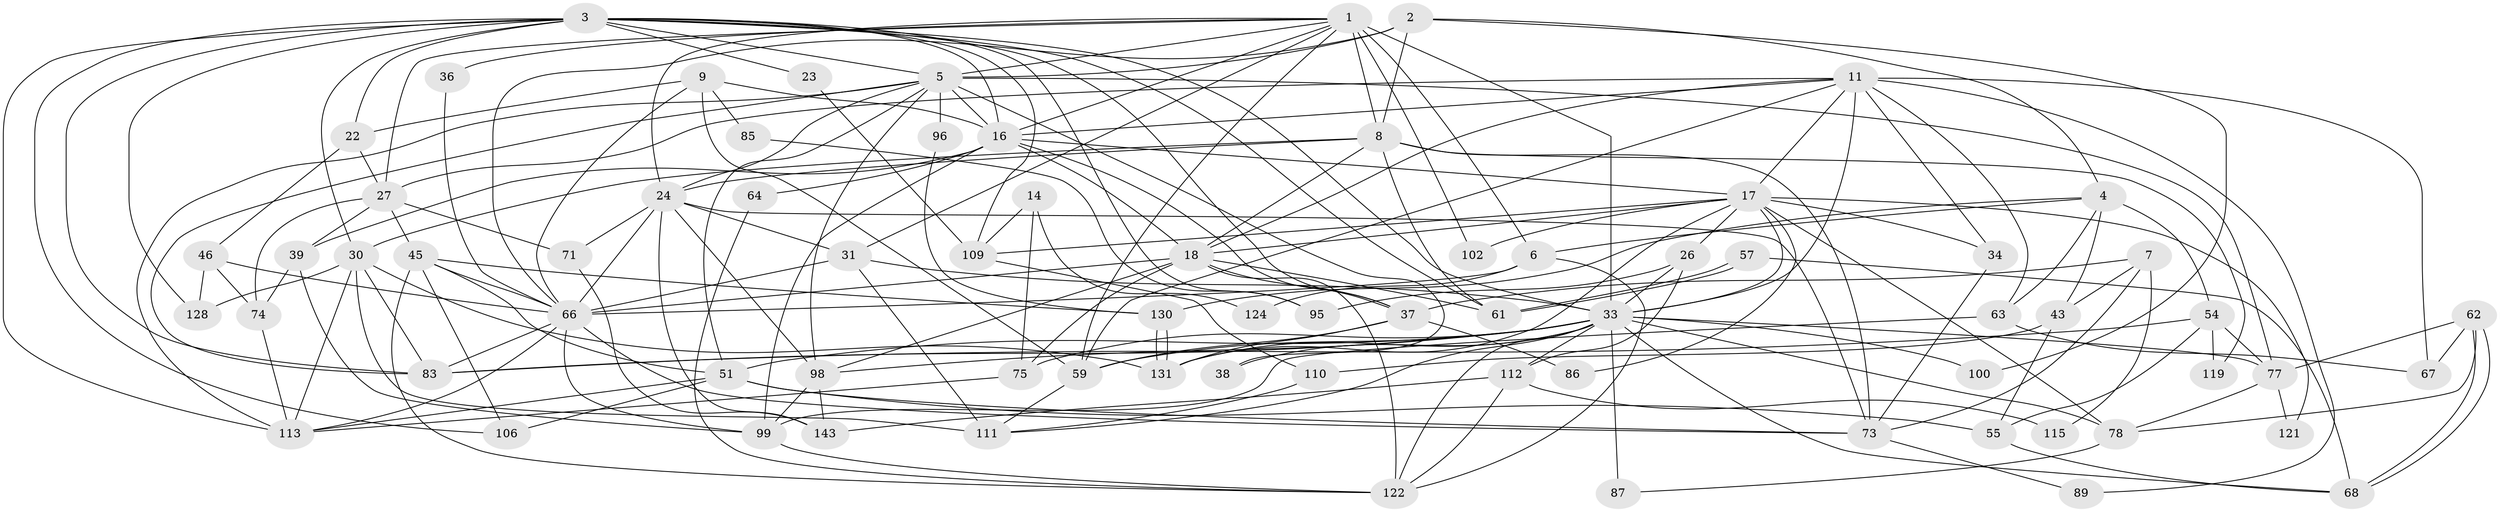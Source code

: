 // original degree distribution, {3: 0.2684563758389262, 7: 0.040268456375838924, 2: 0.15436241610738255, 5: 0.15436241610738255, 4: 0.2550335570469799, 6: 0.10738255033557047, 8: 0.013422818791946308, 9: 0.006711409395973154}
// Generated by graph-tools (version 1.1) at 2025/15/03/09/25 04:15:18]
// undirected, 74 vertices, 197 edges
graph export_dot {
graph [start="1"]
  node [color=gray90,style=filled];
  1 [super="+21+12"];
  2 [super="+69"];
  3 [super="+15+19"];
  4 [super="+76"];
  5 [super="+28+25"];
  6 [super="+144"];
  7;
  8 [super="+44+10"];
  9 [super="+58+40+140"];
  11 [super="+49"];
  14;
  16 [super="+20"];
  17 [super="+84+92"];
  18 [super="+65+142"];
  22 [super="+32"];
  23;
  24 [super="+42+56"];
  26 [super="+35"];
  27 [super="+126+53"];
  30 [super="+94"];
  31 [super="+91+125"];
  33 [super="+146+47+116"];
  34;
  36;
  37 [super="+147"];
  38;
  39 [super="+103"];
  43 [super="+48"];
  45 [super="+93"];
  46;
  51 [super="+81"];
  54;
  55;
  57;
  59 [super="+107+79"];
  61;
  62;
  63 [super="+108"];
  64;
  66 [super="+118+120+105"];
  67;
  68;
  71;
  73 [super="+114"];
  74;
  75;
  77 [super="+139+132"];
  78 [super="+129"];
  83 [super="+145"];
  85;
  86;
  87;
  89;
  95;
  96;
  98 [super="+135"];
  99;
  100;
  102;
  106;
  109;
  110;
  111;
  112 [super="+141"];
  113;
  115;
  119;
  121;
  122;
  124;
  128;
  130;
  131 [super="+138"];
  143;
  1 -- 8 [weight=2];
  1 -- 24;
  1 -- 16 [weight=2];
  1 -- 27;
  1 -- 5;
  1 -- 33 [weight=4];
  1 -- 36;
  1 -- 6;
  1 -- 102;
  1 -- 59;
  1 -- 31;
  2 -- 100;
  2 -- 4;
  2 -- 8;
  2 -- 5;
  2 -- 66;
  3 -- 16;
  3 -- 22 [weight=2];
  3 -- 83;
  3 -- 109;
  3 -- 5;
  3 -- 128;
  3 -- 37;
  3 -- 23;
  3 -- 30 [weight=2];
  3 -- 33;
  3 -- 106;
  3 -- 113;
  3 -- 61;
  3 -- 95;
  4 -- 63;
  4 -- 130;
  4 -- 6;
  4 -- 54;
  4 -- 43 [weight=2];
  5 -- 16;
  5 -- 77 [weight=2];
  5 -- 96;
  5 -- 38;
  5 -- 83;
  5 -- 98;
  5 -- 113;
  5 -- 51;
  5 -- 24;
  6 -- 122;
  6 -- 124;
  6 -- 66;
  7 -- 115;
  7 -- 37;
  7 -- 73;
  7 -- 43;
  8 -- 61;
  8 -- 119;
  8 -- 24;
  8 -- 73;
  8 -- 30;
  8 -- 18;
  9 -- 85 [weight=2];
  9 -- 59 [weight=2];
  9 -- 66;
  9 -- 22;
  9 -- 16;
  11 -- 34;
  11 -- 18;
  11 -- 63;
  11 -- 17;
  11 -- 33 [weight=3];
  11 -- 67;
  11 -- 89;
  11 -- 27;
  11 -- 16;
  11 -- 59;
  14 -- 75;
  14 -- 109;
  14 -- 124;
  16 -- 39;
  16 -- 64;
  16 -- 99;
  16 -- 37;
  16 -- 17;
  16 -- 18;
  17 -- 86;
  17 -- 34;
  17 -- 102;
  17 -- 121;
  17 -- 109 [weight=2];
  17 -- 78 [weight=2];
  17 -- 26;
  17 -- 131;
  17 -- 18 [weight=2];
  17 -- 33 [weight=2];
  18 -- 61;
  18 -- 75;
  18 -- 66 [weight=2];
  18 -- 98;
  18 -- 37;
  18 -- 122;
  22 -- 46;
  22 -- 27;
  23 -- 109;
  24 -- 143;
  24 -- 98;
  24 -- 71;
  24 -- 31;
  24 -- 73;
  24 -- 66;
  26 -- 112;
  26 -- 33 [weight=2];
  26 -- 95;
  27 -- 74;
  27 -- 39;
  27 -- 71;
  27 -- 45;
  30 -- 111;
  30 -- 128;
  30 -- 113;
  30 -- 83;
  30 -- 131;
  31 -- 111 [weight=2];
  31 -- 66;
  31 -- 33;
  33 -- 83;
  33 -- 59;
  33 -- 131;
  33 -- 122;
  33 -- 77;
  33 -- 111;
  33 -- 51;
  33 -- 87 [weight=2];
  33 -- 98;
  33 -- 100;
  33 -- 68;
  33 -- 38;
  33 -- 75;
  33 -- 112;
  33 -- 78;
  34 -- 73;
  36 -- 66;
  37 -- 131;
  37 -- 86;
  37 -- 59;
  39 -- 74;
  39 -- 99;
  43 -- 55;
  43 -- 110;
  45 -- 51;
  45 -- 66;
  45 -- 130;
  45 -- 106;
  45 -- 122;
  46 -- 128;
  46 -- 74;
  46 -- 66;
  51 -- 55;
  51 -- 113;
  51 -- 73;
  51 -- 106;
  54 -- 77;
  54 -- 55;
  54 -- 119;
  54 -- 83;
  55 -- 68;
  57 -- 61;
  57 -- 61;
  57 -- 68;
  59 -- 111;
  62 -- 68;
  62 -- 68;
  62 -- 67;
  62 -- 77;
  62 -- 78;
  63 -- 67;
  63 -- 99;
  64 -- 122;
  66 -- 113;
  66 -- 99;
  66 -- 83;
  66 -- 73;
  71 -- 143;
  73 -- 89;
  74 -- 113;
  75 -- 113;
  77 -- 121;
  77 -- 78;
  78 -- 87;
  85 -- 95;
  96 -- 130;
  98 -- 99;
  98 -- 143;
  99 -- 122;
  109 -- 110;
  110 -- 111;
  112 -- 115;
  112 -- 122;
  112 -- 143;
  130 -- 131;
  130 -- 131;
}
